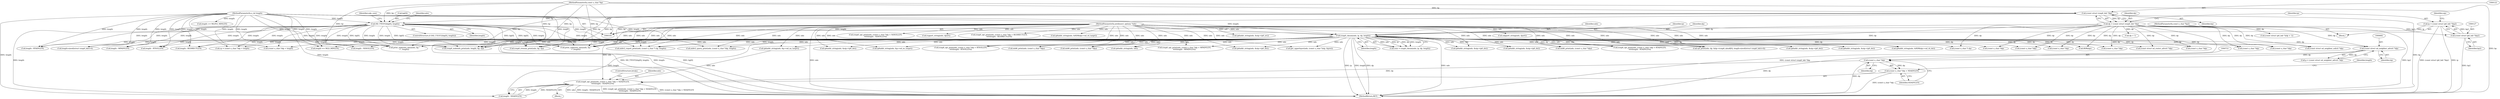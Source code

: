 digraph "0_tcpdump_d7505276842e85bfd067fa21cdb32b8a2dc3c5e4_1@pointer" {
"1000720" [label="(Call,(const u_char *)dp)"];
"1000681" [label="(Call,(const struct nd_neighbor_advert *)dp)"];
"1000171" [label="(Call,icmp6_cksum(ndo, ip, dp, length))"];
"1000106" [label="(MethodParameterIn,netdissect_options *ndo)"];
"1000124" [label="(Call,ip = (const struct ip6_hdr *)bp2)"];
"1000126" [label="(Call,(const struct ip6_hdr *)bp2)"];
"1000109" [label="(MethodParameterIn,const u_char *bp2)"];
"1000119" [label="(Call,dp = (const struct icmp6_hdr *)bp)"];
"1000121" [label="(Call,(const struct icmp6_hdr *)bp)"];
"1000107" [label="(MethodParameterIn,const u_char *bp)"];
"1000156" [label="(Call,ND_TTEST2(bp[0], length))"];
"1000108" [label="(MethodParameterIn,u_int length)"];
"1000717" [label="(Call,icmp6_opt_print(ndo, (const u_char *)dp + NDADVLEN,\n\t\t\t\t\tlength - NDADVLEN))"];
"1000719" [label="(Call,(const u_char *)dp + NDADVLEN)"];
"1000123" [label="(Identifier,bp)"];
"1000665" [label="(Call,icmp6_opt_print(ndo, (const u_char *)dp + NDSOLLEN,\n\t\t\t\t\tlength - NDSOLLEN))"];
"1000384" [label="(Call,ip6addr_string(ndo, &oip->ip6_dst))"];
"1000580" [label="(Call,mld6_print(ndo, (const u_char *)dp))"];
"1000587" [label="(Call,mld6_print(ndo, (const u_char *)dp))"];
"1000582" [label="(Call,(const u_char *)dp)"];
"1000160" [label="(Identifier,length)"];
"1000133" [label="(Call,dp + 1)"];
"1000602" [label="(Call,(const u_char *)dp)"];
"1000197" [label="(Identifier,ndo)"];
"1000556" [label="(Call,length >= MLDV2_MINLEN)"];
"1000654" [label="(Call,ip6addr_string(ndo, &p->nd_ns_target))"];
"1000111" [label="(Block,)"];
"1000545" [label="(Call,length == MLD_MINLEN)"];
"1000106" [label="(MethodParameterIn,netdissect_options *ndo)"];
"1000356" [label="(Call,tcpport_string(ndo, dport))"];
"1000171" [label="(Call,icmp6_cksum(ndo, ip, dp, length))"];
"1000172" [label="(Identifier,ndo)"];
"1000121" [label="(Call,(const struct icmp6_hdr *)bp)"];
"1000722" [label="(Identifier,dp)"];
"1000564" [label="(Call,mldv2_query_print(ndo, (const u_char *)dp, length))"];
"1000125" [label="(Identifier,ip)"];
"1000163" [label="(Identifier,udp_sum)"];
"1000155" [label="(ControlStructure,if (ND_TTEST2(bp[0], length)))"];
"1000799" [label="(Call,(const u_char *) dp)"];
"1000882" [label="(Call,ip6addr_string(ndo, in6))"];
"1000120" [label="(Identifier,dp)"];
"1000797" [label="(Call,mldv2_report_print(ndo, (const u_char *) dp, length))"];
"1000445" [label="(Call,ip6addr_string(ndo, &oip->ip6_dst))"];
"1000642" [label="(Call,(const struct nd_neighbor_solicit *)dp)"];
"1000964" [label="(Call,rpl_print(ndo, dp, &dp->icmp6_data8[0], length-sizeof(struct icmp6_hdr)+4))"];
"1000718" [label="(Identifier,ndo)"];
"1000681" [label="(Call,(const struct nd_neighbor_advert *)dp)"];
"1001018" [label="(MethodReturn,RET)"];
"1000156" [label="(Call,ND_TTEST2(bp[0], length))"];
"1000306" [label="(Call,ip6addr_string(ndo, &oip->ip6_dst))"];
"1000350" [label="(Call,ip6addr_string(ndo, &oip->ip6_dst))"];
"1000126" [label="(Call,(const struct ip6_hdr *)bp2)"];
"1000768" [label="(Call,icmp6_opt_print(ndo, (const u_char *)dp + REDIRECTLEN,\n\t\t\t\t\tlength - REDIRECTLEN))"];
"1000693" [label="(Call,ip6addr_string(ndo, &p->nd_na_target))"];
"1000119" [label="(Call,dp = (const struct icmp6_hdr *)bp)"];
"1000787" [label="(Call,icmp6_nodeinfo_print(ndo, length, bp, ep))"];
"1000739" [label="(Call,ip6addr_string(ndo, &RDR(dp)->nd_rd_dst))"];
"1000324" [label="(Call,get_upperlayer(ndo, (const u_char *)oip, &prot))"];
"1000672" [label="(Call,length - NDSOLLEN)"];
"1000703" [label="(Block,)"];
"1000679" [label="(Call,p = (const struct nd_neighbor_advert *)dp)"];
"1000725" [label="(Identifier,length)"];
"1000756" [label="(Call,ip6addr_string(ndo, &RDR(dp)->nd_rd_target))"];
"1000405" [label="(Call,print_unknown_data(ndo, bp,\"\n\t\",length))"];
"1000731" [label="(Call,RDR(dp))"];
"1000727" [label="(ControlStructure,break;)"];
"1000683" [label="(Identifier,dp)"];
"1000633" [label="(Call,length - RTADVLEN)"];
"1000312" [label="(Call,ip6addr_string(ndo, &oip->ip6_src))"];
"1000719" [label="(Call,(const u_char *)dp + NDADVLEN)"];
"1000973" [label="(Call,length-sizeof(struct icmp6_hdr)+4)"];
"1000720" [label="(Call,(const u_char *)dp)"];
"1000124" [label="(Call,ip = (const struct ip6_hdr *)bp2)"];
"1000959" [label="(Call,length - MPADVLEN)"];
"1000606" [label="(Call,length - RTSOLLEN)"];
"1000169" [label="(Call,sum = icmp6_cksum(ndo, ip, dp, length))"];
"1000373" [label="(Call,udpport_string(ndo, dport))"];
"1000173" [label="(Identifier,ip)"];
"1000854" [label="(Call,(const u_char *)dp)"];
"1000175" [label="(Identifier,length)"];
"1000717" [label="(Call,icmp6_opt_print(ndo, (const u_char *)dp + NDADVLEN,\n\t\t\t\t\tlength - NDADVLEN))"];
"1000599" [label="(Call,icmp6_opt_print(ndo, (const u_char *)dp + RTSOLLEN,\n\t\t\t\t\tlength - RTSOLLEN))"];
"1000157" [label="(Call,bp[0])"];
"1000775" [label="(Call,length - REDIRECTLEN)"];
"1000549" [label="(Call,mld6_print(ndo, (const u_char *)dp))"];
"1000780" [label="(Call,icmp6_rrenum_print(ndo, bp, ep))"];
"1000108" [label="(MethodParameterIn,u_int length)"];
"1000993" [label="(Call,print_unknown_data(ndo, bp,\"\n\t\", length))"];
"1000952" [label="(Call,icmp6_opt_print(ndo, (const u_char *)dp + MPADVLEN,\n\t\t\t\t\tlength - MPADVLEN))"];
"1000131" [label="(Call,(const struct ip6_hdr *)(dp + 1))"];
"1000955" [label="(Call,(const u_char *)dp)"];
"1000619" [label="(Call,(const struct nd_router_advert *)dp)"];
"1000130" [label="(Identifier,oip)"];
"1000551" [label="(Call,(const u_char *)dp)"];
"1000566" [label="(Call,(const u_char *)dp)"];
"1000367" [label="(Call,ip6addr_string(ndo, &oip->ip6_dst))"];
"1000174" [label="(Identifier,dp)"];
"1000851" [label="(Call,cp = (const u_char *)dp + length)"];
"1000589" [label="(Call,(const u_char *)dp)"];
"1000853" [label="(Call,(const u_char *)dp + length)"];
"1000107" [label="(MethodParameterIn,const u_char *bp)"];
"1000724" [label="(Call,length - NDADVLEN)"];
"1000626" [label="(Call,icmp6_opt_print(ndo, (const u_char *)dp + RTADVLEN,\n\t\t\t\t\tlength - RTADVLEN))"];
"1000723" [label="(Identifier,NDADVLEN)"];
"1000292" [label="(Call,ip6addr_string(ndo, &oip->ip6_dst))"];
"1000109" [label="(MethodParameterIn,const u_char *bp2)"];
"1000128" [label="(Identifier,bp2)"];
"1000720" -> "1000719"  [label="AST: "];
"1000720" -> "1000722"  [label="CFG: "];
"1000721" -> "1000720"  [label="AST: "];
"1000722" -> "1000720"  [label="AST: "];
"1000723" -> "1000720"  [label="CFG: "];
"1000720" -> "1001018"  [label="DDG: dp"];
"1000720" -> "1000717"  [label="DDG: dp"];
"1000720" -> "1000719"  [label="DDG: dp"];
"1000681" -> "1000720"  [label="DDG: dp"];
"1000681" -> "1000679"  [label="AST: "];
"1000681" -> "1000683"  [label="CFG: "];
"1000682" -> "1000681"  [label="AST: "];
"1000683" -> "1000681"  [label="AST: "];
"1000679" -> "1000681"  [label="CFG: "];
"1000681" -> "1001018"  [label="DDG: dp"];
"1000681" -> "1000679"  [label="DDG: dp"];
"1000171" -> "1000681"  [label="DDG: dp"];
"1000119" -> "1000681"  [label="DDG: dp"];
"1000171" -> "1000169"  [label="AST: "];
"1000171" -> "1000175"  [label="CFG: "];
"1000172" -> "1000171"  [label="AST: "];
"1000173" -> "1000171"  [label="AST: "];
"1000174" -> "1000171"  [label="AST: "];
"1000175" -> "1000171"  [label="AST: "];
"1000169" -> "1000171"  [label="CFG: "];
"1000171" -> "1001018"  [label="DDG: ndo"];
"1000171" -> "1001018"  [label="DDG: ip"];
"1000171" -> "1001018"  [label="DDG: length"];
"1000171" -> "1001018"  [label="DDG: dp"];
"1000171" -> "1000169"  [label="DDG: ndo"];
"1000171" -> "1000169"  [label="DDG: ip"];
"1000171" -> "1000169"  [label="DDG: dp"];
"1000171" -> "1000169"  [label="DDG: length"];
"1000106" -> "1000171"  [label="DDG: ndo"];
"1000124" -> "1000171"  [label="DDG: ip"];
"1000119" -> "1000171"  [label="DDG: dp"];
"1000156" -> "1000171"  [label="DDG: length"];
"1000108" -> "1000171"  [label="DDG: length"];
"1000171" -> "1000292"  [label="DDG: ndo"];
"1000171" -> "1000306"  [label="DDG: ndo"];
"1000171" -> "1000324"  [label="DDG: ndo"];
"1000171" -> "1000350"  [label="DDG: ndo"];
"1000171" -> "1000367"  [label="DDG: ndo"];
"1000171" -> "1000384"  [label="DDG: ndo"];
"1000171" -> "1000405"  [label="DDG: ndo"];
"1000171" -> "1000405"  [label="DDG: length"];
"1000171" -> "1000445"  [label="DDG: ndo"];
"1000171" -> "1000545"  [label="DDG: length"];
"1000171" -> "1000549"  [label="DDG: ndo"];
"1000171" -> "1000551"  [label="DDG: dp"];
"1000171" -> "1000564"  [label="DDG: ndo"];
"1000171" -> "1000566"  [label="DDG: dp"];
"1000171" -> "1000580"  [label="DDG: ndo"];
"1000171" -> "1000582"  [label="DDG: dp"];
"1000171" -> "1000587"  [label="DDG: ndo"];
"1000171" -> "1000589"  [label="DDG: dp"];
"1000171" -> "1000599"  [label="DDG: ndo"];
"1000171" -> "1000602"  [label="DDG: dp"];
"1000171" -> "1000606"  [label="DDG: length"];
"1000171" -> "1000619"  [label="DDG: dp"];
"1000171" -> "1000626"  [label="DDG: ndo"];
"1000171" -> "1000633"  [label="DDG: length"];
"1000171" -> "1000642"  [label="DDG: dp"];
"1000171" -> "1000654"  [label="DDG: ndo"];
"1000171" -> "1000672"  [label="DDG: length"];
"1000171" -> "1000693"  [label="DDG: ndo"];
"1000171" -> "1000724"  [label="DDG: length"];
"1000171" -> "1000731"  [label="DDG: dp"];
"1000171" -> "1000739"  [label="DDG: ndo"];
"1000171" -> "1000775"  [label="DDG: length"];
"1000171" -> "1000780"  [label="DDG: ndo"];
"1000171" -> "1000787"  [label="DDG: ndo"];
"1000171" -> "1000787"  [label="DDG: length"];
"1000171" -> "1000797"  [label="DDG: ndo"];
"1000171" -> "1000797"  [label="DDG: length"];
"1000171" -> "1000799"  [label="DDG: dp"];
"1000171" -> "1000851"  [label="DDG: length"];
"1000171" -> "1000854"  [label="DDG: dp"];
"1000171" -> "1000853"  [label="DDG: length"];
"1000171" -> "1000882"  [label="DDG: ndo"];
"1000171" -> "1000952"  [label="DDG: ndo"];
"1000171" -> "1000955"  [label="DDG: dp"];
"1000171" -> "1000959"  [label="DDG: length"];
"1000171" -> "1000964"  [label="DDG: ndo"];
"1000171" -> "1000964"  [label="DDG: dp"];
"1000171" -> "1000973"  [label="DDG: length"];
"1000171" -> "1000993"  [label="DDG: ndo"];
"1000171" -> "1000993"  [label="DDG: length"];
"1000106" -> "1000105"  [label="AST: "];
"1000106" -> "1001018"  [label="DDG: ndo"];
"1000106" -> "1000292"  [label="DDG: ndo"];
"1000106" -> "1000306"  [label="DDG: ndo"];
"1000106" -> "1000312"  [label="DDG: ndo"];
"1000106" -> "1000324"  [label="DDG: ndo"];
"1000106" -> "1000350"  [label="DDG: ndo"];
"1000106" -> "1000356"  [label="DDG: ndo"];
"1000106" -> "1000367"  [label="DDG: ndo"];
"1000106" -> "1000373"  [label="DDG: ndo"];
"1000106" -> "1000384"  [label="DDG: ndo"];
"1000106" -> "1000405"  [label="DDG: ndo"];
"1000106" -> "1000445"  [label="DDG: ndo"];
"1000106" -> "1000549"  [label="DDG: ndo"];
"1000106" -> "1000564"  [label="DDG: ndo"];
"1000106" -> "1000580"  [label="DDG: ndo"];
"1000106" -> "1000587"  [label="DDG: ndo"];
"1000106" -> "1000599"  [label="DDG: ndo"];
"1000106" -> "1000626"  [label="DDG: ndo"];
"1000106" -> "1000654"  [label="DDG: ndo"];
"1000106" -> "1000665"  [label="DDG: ndo"];
"1000106" -> "1000693"  [label="DDG: ndo"];
"1000106" -> "1000717"  [label="DDG: ndo"];
"1000106" -> "1000739"  [label="DDG: ndo"];
"1000106" -> "1000756"  [label="DDG: ndo"];
"1000106" -> "1000768"  [label="DDG: ndo"];
"1000106" -> "1000780"  [label="DDG: ndo"];
"1000106" -> "1000787"  [label="DDG: ndo"];
"1000106" -> "1000797"  [label="DDG: ndo"];
"1000106" -> "1000882"  [label="DDG: ndo"];
"1000106" -> "1000952"  [label="DDG: ndo"];
"1000106" -> "1000964"  [label="DDG: ndo"];
"1000106" -> "1000993"  [label="DDG: ndo"];
"1000124" -> "1000111"  [label="AST: "];
"1000124" -> "1000126"  [label="CFG: "];
"1000125" -> "1000124"  [label="AST: "];
"1000126" -> "1000124"  [label="AST: "];
"1000130" -> "1000124"  [label="CFG: "];
"1000124" -> "1001018"  [label="DDG: (const struct ip6_hdr *)bp2"];
"1000124" -> "1001018"  [label="DDG: ip"];
"1000126" -> "1000124"  [label="DDG: bp2"];
"1000126" -> "1000128"  [label="CFG: "];
"1000127" -> "1000126"  [label="AST: "];
"1000128" -> "1000126"  [label="AST: "];
"1000126" -> "1001018"  [label="DDG: bp2"];
"1000109" -> "1000126"  [label="DDG: bp2"];
"1000109" -> "1000105"  [label="AST: "];
"1000109" -> "1001018"  [label="DDG: bp2"];
"1000119" -> "1000111"  [label="AST: "];
"1000119" -> "1000121"  [label="CFG: "];
"1000120" -> "1000119"  [label="AST: "];
"1000121" -> "1000119"  [label="AST: "];
"1000125" -> "1000119"  [label="CFG: "];
"1000119" -> "1001018"  [label="DDG: (const struct icmp6_hdr *)bp"];
"1000121" -> "1000119"  [label="DDG: bp"];
"1000119" -> "1000131"  [label="DDG: dp"];
"1000119" -> "1000133"  [label="DDG: dp"];
"1000119" -> "1000551"  [label="DDG: dp"];
"1000119" -> "1000566"  [label="DDG: dp"];
"1000119" -> "1000582"  [label="DDG: dp"];
"1000119" -> "1000589"  [label="DDG: dp"];
"1000119" -> "1000602"  [label="DDG: dp"];
"1000119" -> "1000619"  [label="DDG: dp"];
"1000119" -> "1000642"  [label="DDG: dp"];
"1000119" -> "1000731"  [label="DDG: dp"];
"1000119" -> "1000799"  [label="DDG: dp"];
"1000119" -> "1000854"  [label="DDG: dp"];
"1000119" -> "1000955"  [label="DDG: dp"];
"1000119" -> "1000964"  [label="DDG: dp"];
"1000121" -> "1000123"  [label="CFG: "];
"1000122" -> "1000121"  [label="AST: "];
"1000123" -> "1000121"  [label="AST: "];
"1000121" -> "1001018"  [label="DDG: bp"];
"1000107" -> "1000121"  [label="DDG: bp"];
"1000121" -> "1000156"  [label="DDG: bp"];
"1000121" -> "1000405"  [label="DDG: bp"];
"1000121" -> "1000780"  [label="DDG: bp"];
"1000121" -> "1000787"  [label="DDG: bp"];
"1000121" -> "1000993"  [label="DDG: bp"];
"1000107" -> "1000105"  [label="AST: "];
"1000107" -> "1001018"  [label="DDG: bp"];
"1000107" -> "1000156"  [label="DDG: bp"];
"1000107" -> "1000405"  [label="DDG: bp"];
"1000107" -> "1000780"  [label="DDG: bp"];
"1000107" -> "1000787"  [label="DDG: bp"];
"1000107" -> "1000993"  [label="DDG: bp"];
"1000156" -> "1000155"  [label="AST: "];
"1000156" -> "1000160"  [label="CFG: "];
"1000157" -> "1000156"  [label="AST: "];
"1000160" -> "1000156"  [label="AST: "];
"1000163" -> "1000156"  [label="CFG: "];
"1000197" -> "1000156"  [label="CFG: "];
"1000156" -> "1001018"  [label="DDG: bp[0]"];
"1000156" -> "1001018"  [label="DDG: length"];
"1000156" -> "1001018"  [label="DDG: ND_TTEST2(bp[0], length)"];
"1000108" -> "1000156"  [label="DDG: length"];
"1000156" -> "1000405"  [label="DDG: bp[0]"];
"1000156" -> "1000405"  [label="DDG: length"];
"1000156" -> "1000545"  [label="DDG: length"];
"1000156" -> "1000606"  [label="DDG: length"];
"1000156" -> "1000633"  [label="DDG: length"];
"1000156" -> "1000672"  [label="DDG: length"];
"1000156" -> "1000724"  [label="DDG: length"];
"1000156" -> "1000775"  [label="DDG: length"];
"1000156" -> "1000780"  [label="DDG: bp[0]"];
"1000156" -> "1000787"  [label="DDG: length"];
"1000156" -> "1000787"  [label="DDG: bp[0]"];
"1000156" -> "1000797"  [label="DDG: length"];
"1000156" -> "1000851"  [label="DDG: length"];
"1000156" -> "1000853"  [label="DDG: length"];
"1000156" -> "1000959"  [label="DDG: length"];
"1000156" -> "1000973"  [label="DDG: length"];
"1000156" -> "1000993"  [label="DDG: bp[0]"];
"1000156" -> "1000993"  [label="DDG: length"];
"1000108" -> "1000105"  [label="AST: "];
"1000108" -> "1001018"  [label="DDG: length"];
"1000108" -> "1000405"  [label="DDG: length"];
"1000108" -> "1000545"  [label="DDG: length"];
"1000108" -> "1000556"  [label="DDG: length"];
"1000108" -> "1000564"  [label="DDG: length"];
"1000108" -> "1000606"  [label="DDG: length"];
"1000108" -> "1000633"  [label="DDG: length"];
"1000108" -> "1000672"  [label="DDG: length"];
"1000108" -> "1000724"  [label="DDG: length"];
"1000108" -> "1000775"  [label="DDG: length"];
"1000108" -> "1000787"  [label="DDG: length"];
"1000108" -> "1000797"  [label="DDG: length"];
"1000108" -> "1000851"  [label="DDG: length"];
"1000108" -> "1000853"  [label="DDG: length"];
"1000108" -> "1000959"  [label="DDG: length"];
"1000108" -> "1000973"  [label="DDG: length"];
"1000108" -> "1000993"  [label="DDG: length"];
"1000717" -> "1000703"  [label="AST: "];
"1000717" -> "1000724"  [label="CFG: "];
"1000718" -> "1000717"  [label="AST: "];
"1000719" -> "1000717"  [label="AST: "];
"1000724" -> "1000717"  [label="AST: "];
"1000727" -> "1000717"  [label="CFG: "];
"1000717" -> "1001018"  [label="DDG: length - NDADVLEN"];
"1000717" -> "1001018"  [label="DDG: icmp6_opt_print(ndo, (const u_char *)dp + NDADVLEN,\n\t\t\t\t\tlength - NDADVLEN)"];
"1000717" -> "1001018"  [label="DDG: (const u_char *)dp + NDADVLEN"];
"1000717" -> "1001018"  [label="DDG: ndo"];
"1000693" -> "1000717"  [label="DDG: ndo"];
"1000724" -> "1000717"  [label="DDG: length"];
"1000724" -> "1000717"  [label="DDG: NDADVLEN"];
"1000719" -> "1000723"  [label="CFG: "];
"1000723" -> "1000719"  [label="AST: "];
"1000725" -> "1000719"  [label="CFG: "];
"1000719" -> "1001018"  [label="DDG: (const u_char *)dp"];
}
